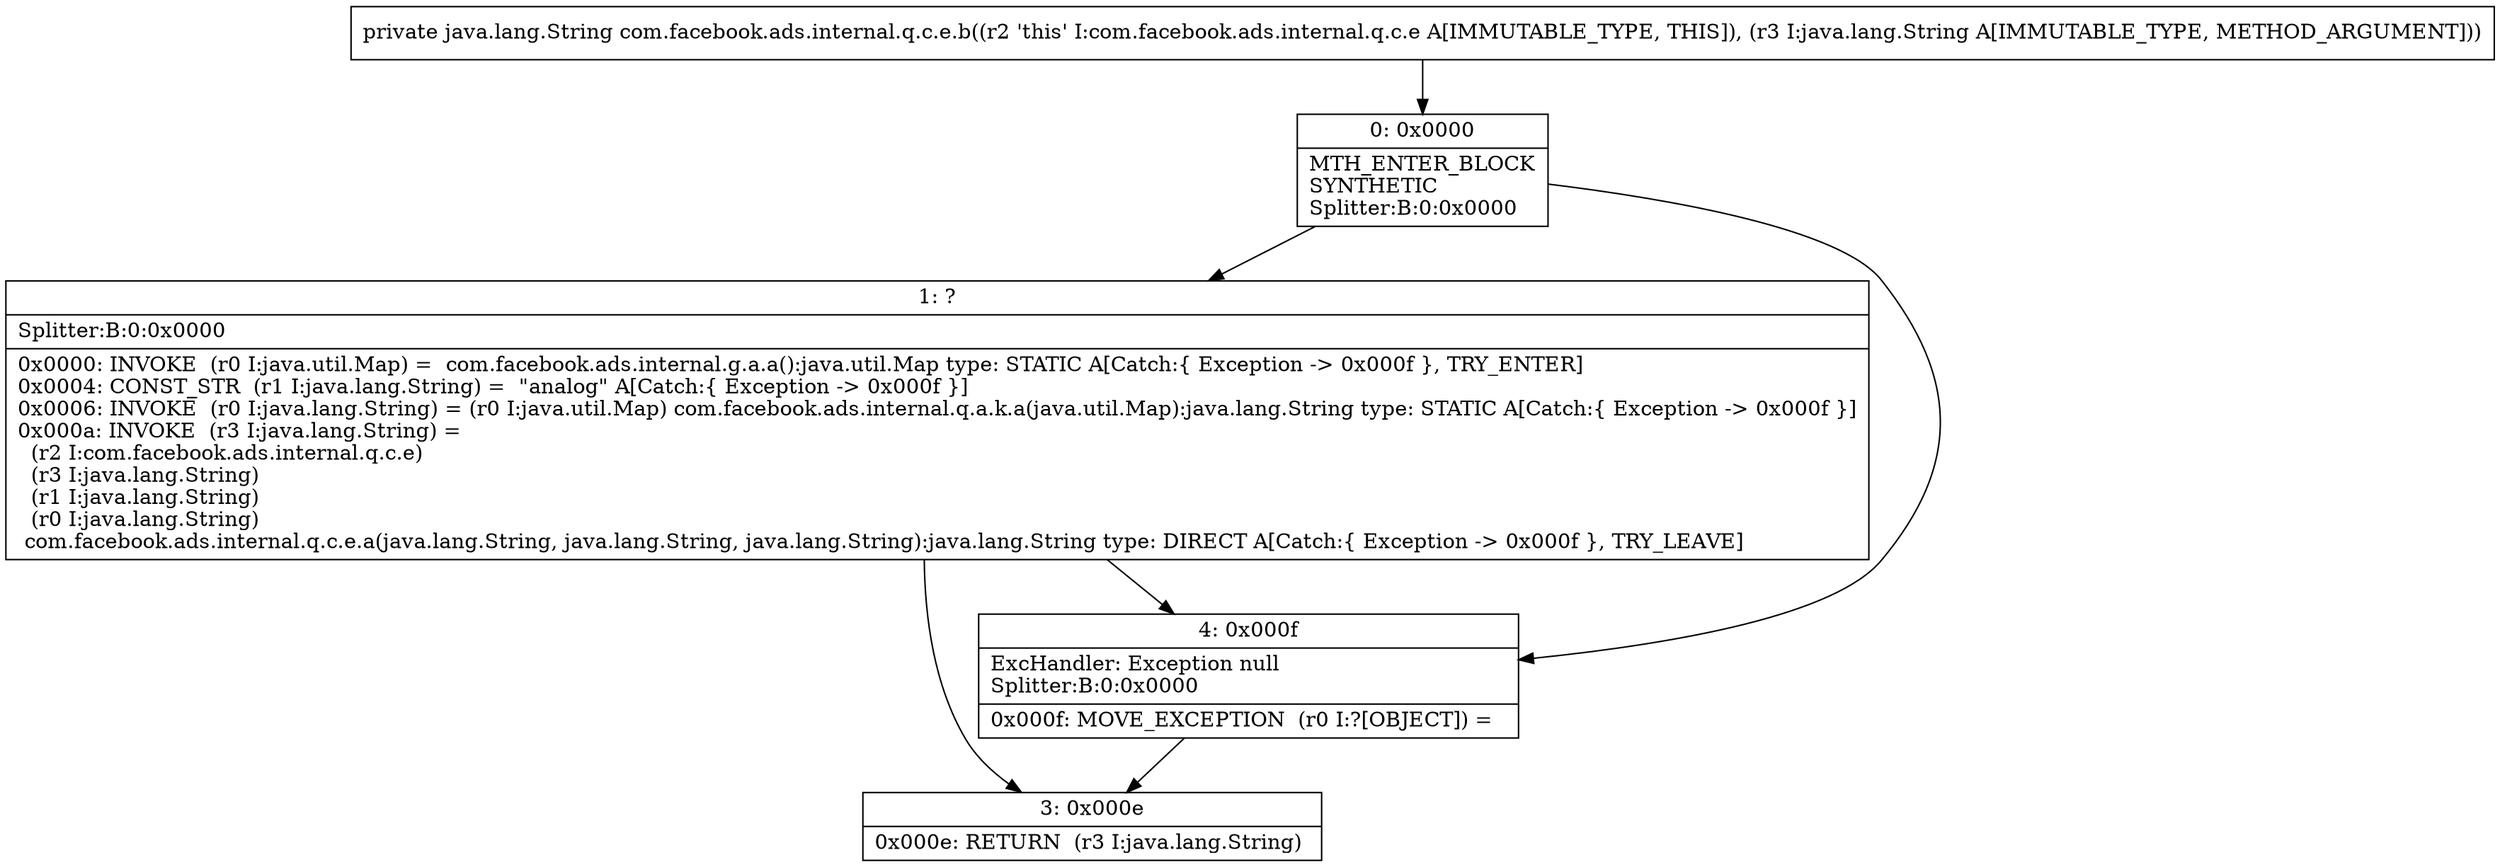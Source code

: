 digraph "CFG forcom.facebook.ads.internal.q.c.e.b(Ljava\/lang\/String;)Ljava\/lang\/String;" {
Node_0 [shape=record,label="{0\:\ 0x0000|MTH_ENTER_BLOCK\lSYNTHETIC\lSplitter:B:0:0x0000\l}"];
Node_1 [shape=record,label="{1\:\ ?|Splitter:B:0:0x0000\l|0x0000: INVOKE  (r0 I:java.util.Map) =  com.facebook.ads.internal.g.a.a():java.util.Map type: STATIC A[Catch:\{ Exception \-\> 0x000f \}, TRY_ENTER]\l0x0004: CONST_STR  (r1 I:java.lang.String) =  \"analog\" A[Catch:\{ Exception \-\> 0x000f \}]\l0x0006: INVOKE  (r0 I:java.lang.String) = (r0 I:java.util.Map) com.facebook.ads.internal.q.a.k.a(java.util.Map):java.lang.String type: STATIC A[Catch:\{ Exception \-\> 0x000f \}]\l0x000a: INVOKE  (r3 I:java.lang.String) = \l  (r2 I:com.facebook.ads.internal.q.c.e)\l  (r3 I:java.lang.String)\l  (r1 I:java.lang.String)\l  (r0 I:java.lang.String)\l com.facebook.ads.internal.q.c.e.a(java.lang.String, java.lang.String, java.lang.String):java.lang.String type: DIRECT A[Catch:\{ Exception \-\> 0x000f \}, TRY_LEAVE]\l}"];
Node_3 [shape=record,label="{3\:\ 0x000e|0x000e: RETURN  (r3 I:java.lang.String) \l}"];
Node_4 [shape=record,label="{4\:\ 0x000f|ExcHandler: Exception null\lSplitter:B:0:0x0000\l|0x000f: MOVE_EXCEPTION  (r0 I:?[OBJECT]) =  \l}"];
MethodNode[shape=record,label="{private java.lang.String com.facebook.ads.internal.q.c.e.b((r2 'this' I:com.facebook.ads.internal.q.c.e A[IMMUTABLE_TYPE, THIS]), (r3 I:java.lang.String A[IMMUTABLE_TYPE, METHOD_ARGUMENT])) }"];
MethodNode -> Node_0;
Node_0 -> Node_1;
Node_0 -> Node_4;
Node_1 -> Node_4;
Node_1 -> Node_3;
Node_4 -> Node_3;
}

